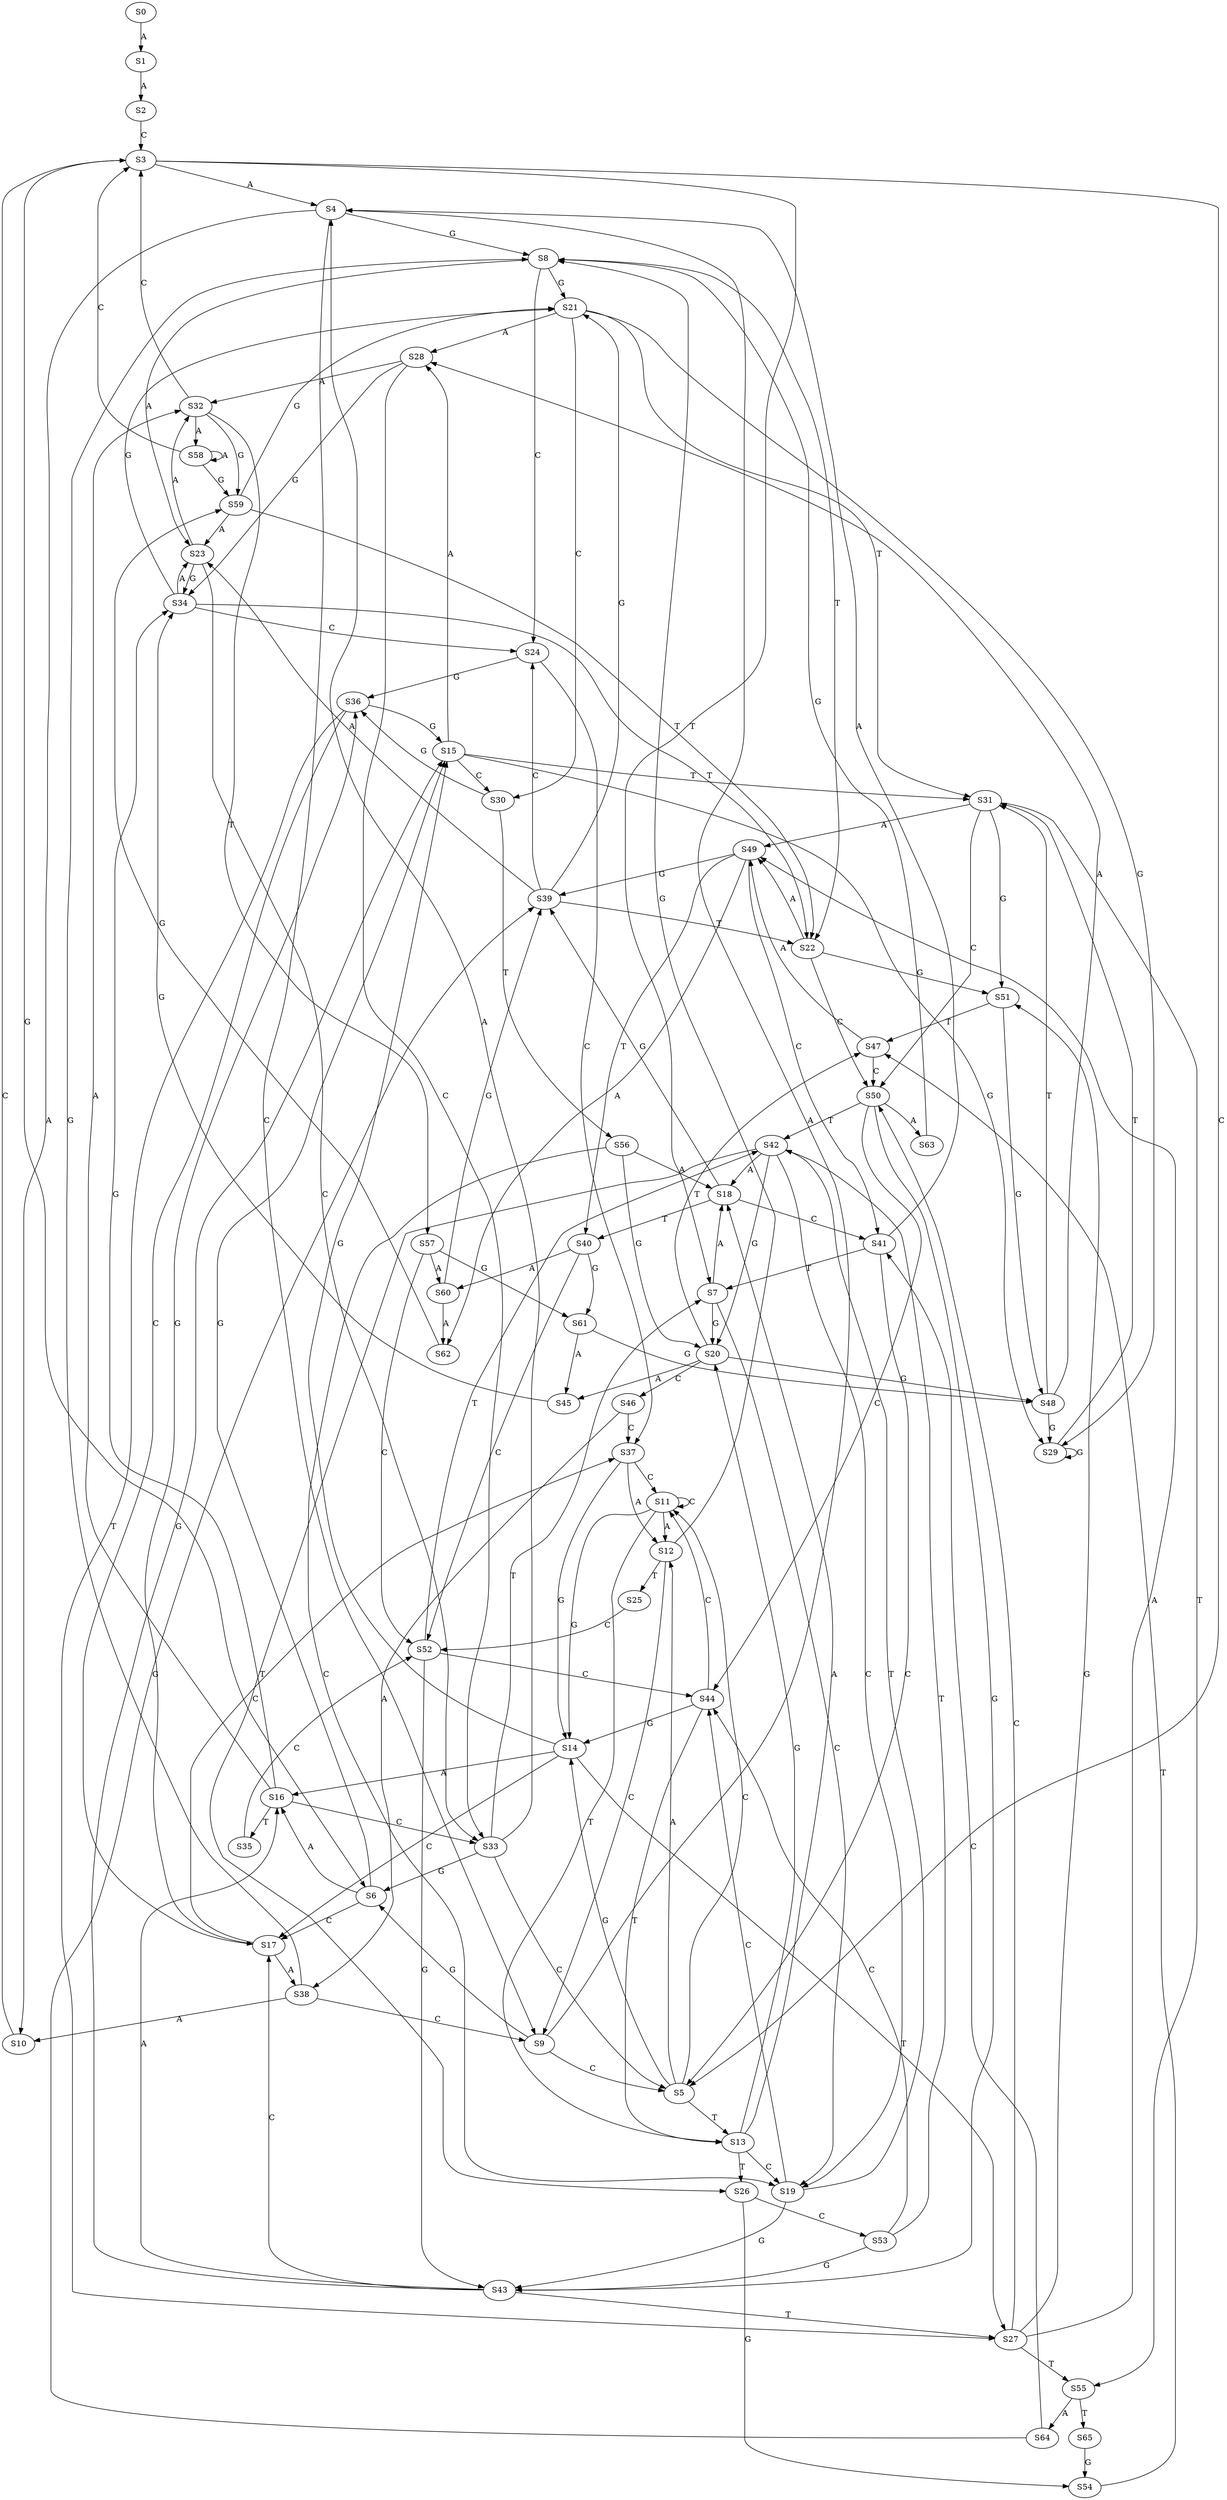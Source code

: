 strict digraph  {
	S0 -> S1 [ label = A ];
	S1 -> S2 [ label = A ];
	S2 -> S3 [ label = C ];
	S3 -> S4 [ label = A ];
	S3 -> S5 [ label = C ];
	S3 -> S6 [ label = G ];
	S3 -> S7 [ label = T ];
	S4 -> S8 [ label = G ];
	S4 -> S9 [ label = C ];
	S4 -> S10 [ label = A ];
	S5 -> S11 [ label = C ];
	S5 -> S12 [ label = A ];
	S5 -> S13 [ label = T ];
	S5 -> S14 [ label = G ];
	S6 -> S15 [ label = G ];
	S6 -> S16 [ label = A ];
	S6 -> S17 [ label = C ];
	S7 -> S18 [ label = A ];
	S7 -> S19 [ label = C ];
	S7 -> S20 [ label = G ];
	S8 -> S21 [ label = G ];
	S8 -> S22 [ label = T ];
	S8 -> S23 [ label = A ];
	S8 -> S24 [ label = C ];
	S9 -> S5 [ label = C ];
	S9 -> S4 [ label = A ];
	S9 -> S6 [ label = G ];
	S10 -> S3 [ label = C ];
	S11 -> S14 [ label = G ];
	S11 -> S11 [ label = C ];
	S11 -> S12 [ label = A ];
	S11 -> S13 [ label = T ];
	S12 -> S8 [ label = G ];
	S12 -> S25 [ label = T ];
	S12 -> S9 [ label = C ];
	S13 -> S18 [ label = A ];
	S13 -> S20 [ label = G ];
	S13 -> S19 [ label = C ];
	S13 -> S26 [ label = T ];
	S14 -> S16 [ label = A ];
	S14 -> S15 [ label = G ];
	S14 -> S27 [ label = T ];
	S14 -> S17 [ label = C ];
	S15 -> S28 [ label = A ];
	S15 -> S29 [ label = G ];
	S15 -> S30 [ label = C ];
	S15 -> S31 [ label = T ];
	S16 -> S32 [ label = A ];
	S16 -> S33 [ label = C ];
	S16 -> S34 [ label = G ];
	S16 -> S35 [ label = T ];
	S17 -> S36 [ label = G ];
	S17 -> S37 [ label = C ];
	S17 -> S38 [ label = A ];
	S18 -> S39 [ label = G ];
	S18 -> S40 [ label = T ];
	S18 -> S41 [ label = C ];
	S19 -> S42 [ label = T ];
	S19 -> S43 [ label = G ];
	S19 -> S44 [ label = C ];
	S20 -> S45 [ label = A ];
	S20 -> S46 [ label = C ];
	S20 -> S47 [ label = T ];
	S20 -> S48 [ label = G ];
	S21 -> S28 [ label = A ];
	S21 -> S31 [ label = T ];
	S21 -> S30 [ label = C ];
	S21 -> S29 [ label = G ];
	S22 -> S49 [ label = A ];
	S22 -> S50 [ label = C ];
	S22 -> S51 [ label = G ];
	S23 -> S32 [ label = A ];
	S23 -> S33 [ label = C ];
	S23 -> S34 [ label = G ];
	S24 -> S37 [ label = C ];
	S24 -> S36 [ label = G ];
	S25 -> S52 [ label = C ];
	S26 -> S53 [ label = C ];
	S26 -> S54 [ label = G ];
	S27 -> S50 [ label = C ];
	S27 -> S49 [ label = A ];
	S27 -> S51 [ label = G ];
	S27 -> S55 [ label = T ];
	S28 -> S32 [ label = A ];
	S28 -> S33 [ label = C ];
	S28 -> S34 [ label = G ];
	S29 -> S31 [ label = T ];
	S29 -> S29 [ label = G ];
	S30 -> S56 [ label = T ];
	S30 -> S36 [ label = G ];
	S31 -> S49 [ label = A ];
	S31 -> S51 [ label = G ];
	S31 -> S55 [ label = T ];
	S31 -> S50 [ label = C ];
	S32 -> S57 [ label = T ];
	S32 -> S3 [ label = C ];
	S32 -> S58 [ label = A ];
	S32 -> S59 [ label = G ];
	S33 -> S7 [ label = T ];
	S33 -> S6 [ label = G ];
	S33 -> S5 [ label = C ];
	S33 -> S4 [ label = A ];
	S34 -> S22 [ label = T ];
	S34 -> S23 [ label = A ];
	S34 -> S21 [ label = G ];
	S34 -> S24 [ label = C ];
	S35 -> S52 [ label = C ];
	S36 -> S15 [ label = G ];
	S36 -> S17 [ label = C ];
	S36 -> S27 [ label = T ];
	S37 -> S14 [ label = G ];
	S37 -> S12 [ label = A ];
	S37 -> S11 [ label = C ];
	S38 -> S8 [ label = G ];
	S38 -> S10 [ label = A ];
	S38 -> S9 [ label = C ];
	S39 -> S22 [ label = T ];
	S39 -> S23 [ label = A ];
	S39 -> S24 [ label = C ];
	S39 -> S21 [ label = G ];
	S40 -> S52 [ label = C ];
	S40 -> S60 [ label = A ];
	S40 -> S61 [ label = G ];
	S41 -> S5 [ label = C ];
	S41 -> S7 [ label = T ];
	S41 -> S4 [ label = A ];
	S42 -> S20 [ label = G ];
	S42 -> S19 [ label = C ];
	S42 -> S18 [ label = A ];
	S42 -> S26 [ label = T ];
	S43 -> S15 [ label = G ];
	S43 -> S27 [ label = T ];
	S43 -> S17 [ label = C ];
	S43 -> S16 [ label = A ];
	S44 -> S11 [ label = C ];
	S44 -> S13 [ label = T ];
	S44 -> S14 [ label = G ];
	S45 -> S34 [ label = G ];
	S46 -> S37 [ label = C ];
	S46 -> S38 [ label = A ];
	S47 -> S50 [ label = C ];
	S47 -> S49 [ label = A ];
	S48 -> S31 [ label = T ];
	S48 -> S29 [ label = G ];
	S48 -> S28 [ label = A ];
	S49 -> S40 [ label = T ];
	S49 -> S39 [ label = G ];
	S49 -> S62 [ label = A ];
	S49 -> S41 [ label = C ];
	S50 -> S42 [ label = T ];
	S50 -> S43 [ label = G ];
	S50 -> S63 [ label = A ];
	S50 -> S44 [ label = C ];
	S51 -> S47 [ label = T ];
	S51 -> S48 [ label = G ];
	S52 -> S44 [ label = C ];
	S52 -> S43 [ label = G ];
	S52 -> S42 [ label = T ];
	S53 -> S42 [ label = T ];
	S53 -> S44 [ label = C ];
	S53 -> S43 [ label = G ];
	S54 -> S47 [ label = T ];
	S55 -> S64 [ label = A ];
	S55 -> S65 [ label = T ];
	S56 -> S18 [ label = A ];
	S56 -> S19 [ label = C ];
	S56 -> S20 [ label = G ];
	S57 -> S60 [ label = A ];
	S57 -> S52 [ label = C ];
	S57 -> S61 [ label = G ];
	S58 -> S59 [ label = G ];
	S58 -> S3 [ label = C ];
	S58 -> S58 [ label = A ];
	S59 -> S22 [ label = T ];
	S59 -> S23 [ label = A ];
	S59 -> S21 [ label = G ];
	S60 -> S39 [ label = G ];
	S60 -> S62 [ label = A ];
	S61 -> S48 [ label = G ];
	S61 -> S45 [ label = A ];
	S62 -> S59 [ label = G ];
	S63 -> S8 [ label = G ];
	S64 -> S41 [ label = C ];
	S64 -> S39 [ label = G ];
	S65 -> S54 [ label = G ];
}
